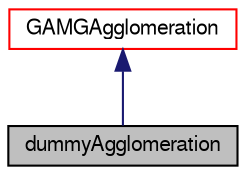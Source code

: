 digraph "dummyAgglomeration"
{
  bgcolor="transparent";
  edge [fontname="FreeSans",fontsize="10",labelfontname="FreeSans",labelfontsize="10"];
  node [fontname="FreeSans",fontsize="10",shape=record];
  Node0 [label="dummyAgglomeration",height=0.2,width=0.4,color="black", fillcolor="grey75", style="filled", fontcolor="black"];
  Node1 -> Node0 [dir="back",color="midnightblue",fontsize="10",style="solid",fontname="FreeSans"];
  Node1 [label="GAMGAgglomeration",height=0.2,width=0.4,color="red",URL="$a26970.html",tooltip="Geometric agglomerated algebraic multigrid agglomeration class. "];
}

